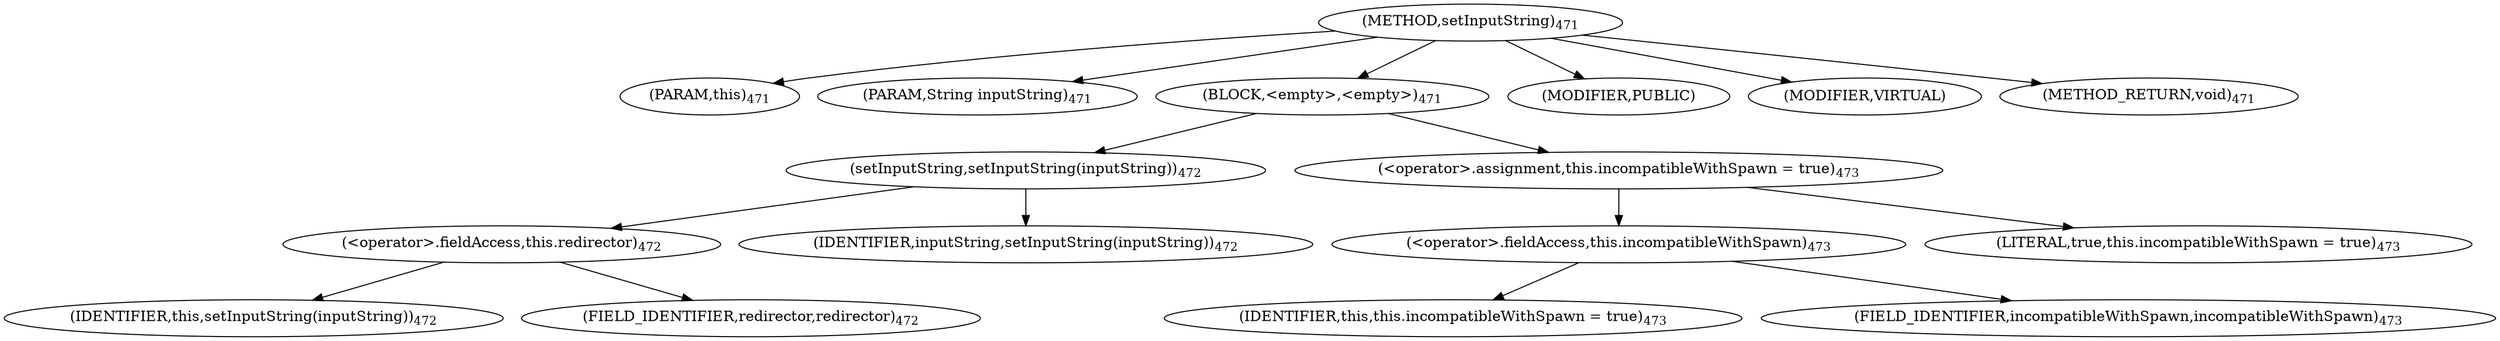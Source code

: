 digraph "setInputString" {  
"912" [label = <(METHOD,setInputString)<SUB>471</SUB>> ]
"913" [label = <(PARAM,this)<SUB>471</SUB>> ]
"914" [label = <(PARAM,String inputString)<SUB>471</SUB>> ]
"915" [label = <(BLOCK,&lt;empty&gt;,&lt;empty&gt;)<SUB>471</SUB>> ]
"916" [label = <(setInputString,setInputString(inputString))<SUB>472</SUB>> ]
"917" [label = <(&lt;operator&gt;.fieldAccess,this.redirector)<SUB>472</SUB>> ]
"918" [label = <(IDENTIFIER,this,setInputString(inputString))<SUB>472</SUB>> ]
"919" [label = <(FIELD_IDENTIFIER,redirector,redirector)<SUB>472</SUB>> ]
"920" [label = <(IDENTIFIER,inputString,setInputString(inputString))<SUB>472</SUB>> ]
"921" [label = <(&lt;operator&gt;.assignment,this.incompatibleWithSpawn = true)<SUB>473</SUB>> ]
"922" [label = <(&lt;operator&gt;.fieldAccess,this.incompatibleWithSpawn)<SUB>473</SUB>> ]
"923" [label = <(IDENTIFIER,this,this.incompatibleWithSpawn = true)<SUB>473</SUB>> ]
"924" [label = <(FIELD_IDENTIFIER,incompatibleWithSpawn,incompatibleWithSpawn)<SUB>473</SUB>> ]
"925" [label = <(LITERAL,true,this.incompatibleWithSpawn = true)<SUB>473</SUB>> ]
"926" [label = <(MODIFIER,PUBLIC)> ]
"927" [label = <(MODIFIER,VIRTUAL)> ]
"928" [label = <(METHOD_RETURN,void)<SUB>471</SUB>> ]
  "912" -> "913" 
  "912" -> "914" 
  "912" -> "915" 
  "912" -> "926" 
  "912" -> "927" 
  "912" -> "928" 
  "915" -> "916" 
  "915" -> "921" 
  "916" -> "917" 
  "916" -> "920" 
  "917" -> "918" 
  "917" -> "919" 
  "921" -> "922" 
  "921" -> "925" 
  "922" -> "923" 
  "922" -> "924" 
}
